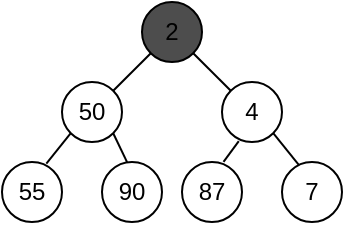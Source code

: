<mxfile>
    <diagram id="uJjYe2v4OhrveH0wUrPy" name="Page-1">
        <mxGraphModel dx="560" dy="635" grid="1" gridSize="10" guides="1" tooltips="1" connect="1" arrows="1" fold="1" page="1" pageScale="1" pageWidth="850" pageHeight="1100" math="0" shadow="0">
            <root>
                <mxCell id="0"/>
                <mxCell id="1" parent="0"/>
                <mxCell id="2" value="87" style="ellipse;whiteSpace=wrap;html=1;aspect=fixed;" parent="1" vertex="1">
                    <mxGeometry x="190" y="160" width="30" height="30" as="geometry"/>
                </mxCell>
                <mxCell id="3" style="edgeStyle=none;html=1;exitX=0.28;exitY=0.987;exitDx=0;exitDy=0;entryX=0.692;entryY=-0.003;entryDx=0;entryDy=0;entryPerimeter=0;endArrow=none;endFill=0;exitPerimeter=0;" parent="1" source="5" target="2" edge="1">
                    <mxGeometry relative="1" as="geometry"/>
                </mxCell>
                <mxCell id="4" style="edgeStyle=none;html=1;exitX=1;exitY=1;exitDx=0;exitDy=0;entryX=0.3;entryY=0.073;entryDx=0;entryDy=0;entryPerimeter=0;endArrow=none;endFill=0;" parent="1" source="5" target="14" edge="1">
                    <mxGeometry relative="1" as="geometry"/>
                </mxCell>
                <mxCell id="5" value="4" style="ellipse;whiteSpace=wrap;html=1;aspect=fixed;fillColor=default;" parent="1" vertex="1">
                    <mxGeometry x="210" y="120" width="30" height="30" as="geometry"/>
                </mxCell>
                <mxCell id="6" style="edgeStyle=none;html=1;exitX=0;exitY=1;exitDx=0;exitDy=0;entryX=1;entryY=0;entryDx=0;entryDy=0;endArrow=none;endFill=0;" parent="1" source="8" target="11" edge="1">
                    <mxGeometry relative="1" as="geometry"/>
                </mxCell>
                <mxCell id="7" style="edgeStyle=none;html=1;exitX=1;exitY=1;exitDx=0;exitDy=0;entryX=0;entryY=0;entryDx=0;entryDy=0;endArrow=none;endFill=0;" parent="1" source="8" target="5" edge="1">
                    <mxGeometry relative="1" as="geometry"/>
                </mxCell>
                <mxCell id="8" value="2" style="ellipse;whiteSpace=wrap;html=1;aspect=fixed;fillColor=#4D4D4D;" parent="1" vertex="1">
                    <mxGeometry x="170" y="80" width="30" height="30" as="geometry"/>
                </mxCell>
                <mxCell id="9" style="edgeStyle=none;html=1;exitX=0;exitY=1;exitDx=0;exitDy=0;entryX=0.739;entryY=0.027;entryDx=0;entryDy=0;entryPerimeter=0;endArrow=none;endFill=0;" parent="1" source="11" target="13" edge="1">
                    <mxGeometry relative="1" as="geometry"/>
                </mxCell>
                <mxCell id="10" style="edgeStyle=none;html=1;exitX=1;exitY=1;exitDx=0;exitDy=0;entryX=0.418;entryY=0.003;entryDx=0;entryDy=0;entryPerimeter=0;endArrow=none;endFill=0;" parent="1" source="11" target="12" edge="1">
                    <mxGeometry relative="1" as="geometry"/>
                </mxCell>
                <mxCell id="11" value="50" style="ellipse;whiteSpace=wrap;html=1;aspect=fixed;" parent="1" vertex="1">
                    <mxGeometry x="130" y="120" width="30" height="30" as="geometry"/>
                </mxCell>
                <mxCell id="12" value="90" style="ellipse;whiteSpace=wrap;html=1;aspect=fixed;" parent="1" vertex="1">
                    <mxGeometry x="150" y="160" width="30" height="30" as="geometry"/>
                </mxCell>
                <mxCell id="13" value="55" style="ellipse;whiteSpace=wrap;html=1;aspect=fixed;" parent="1" vertex="1">
                    <mxGeometry x="100" y="160" width="30" height="30" as="geometry"/>
                </mxCell>
                <mxCell id="14" value="7" style="ellipse;whiteSpace=wrap;html=1;aspect=fixed;fillColor=default;" parent="1" vertex="1">
                    <mxGeometry x="240" y="160" width="30" height="30" as="geometry"/>
                </mxCell>
            </root>
        </mxGraphModel>
    </diagram>
</mxfile>